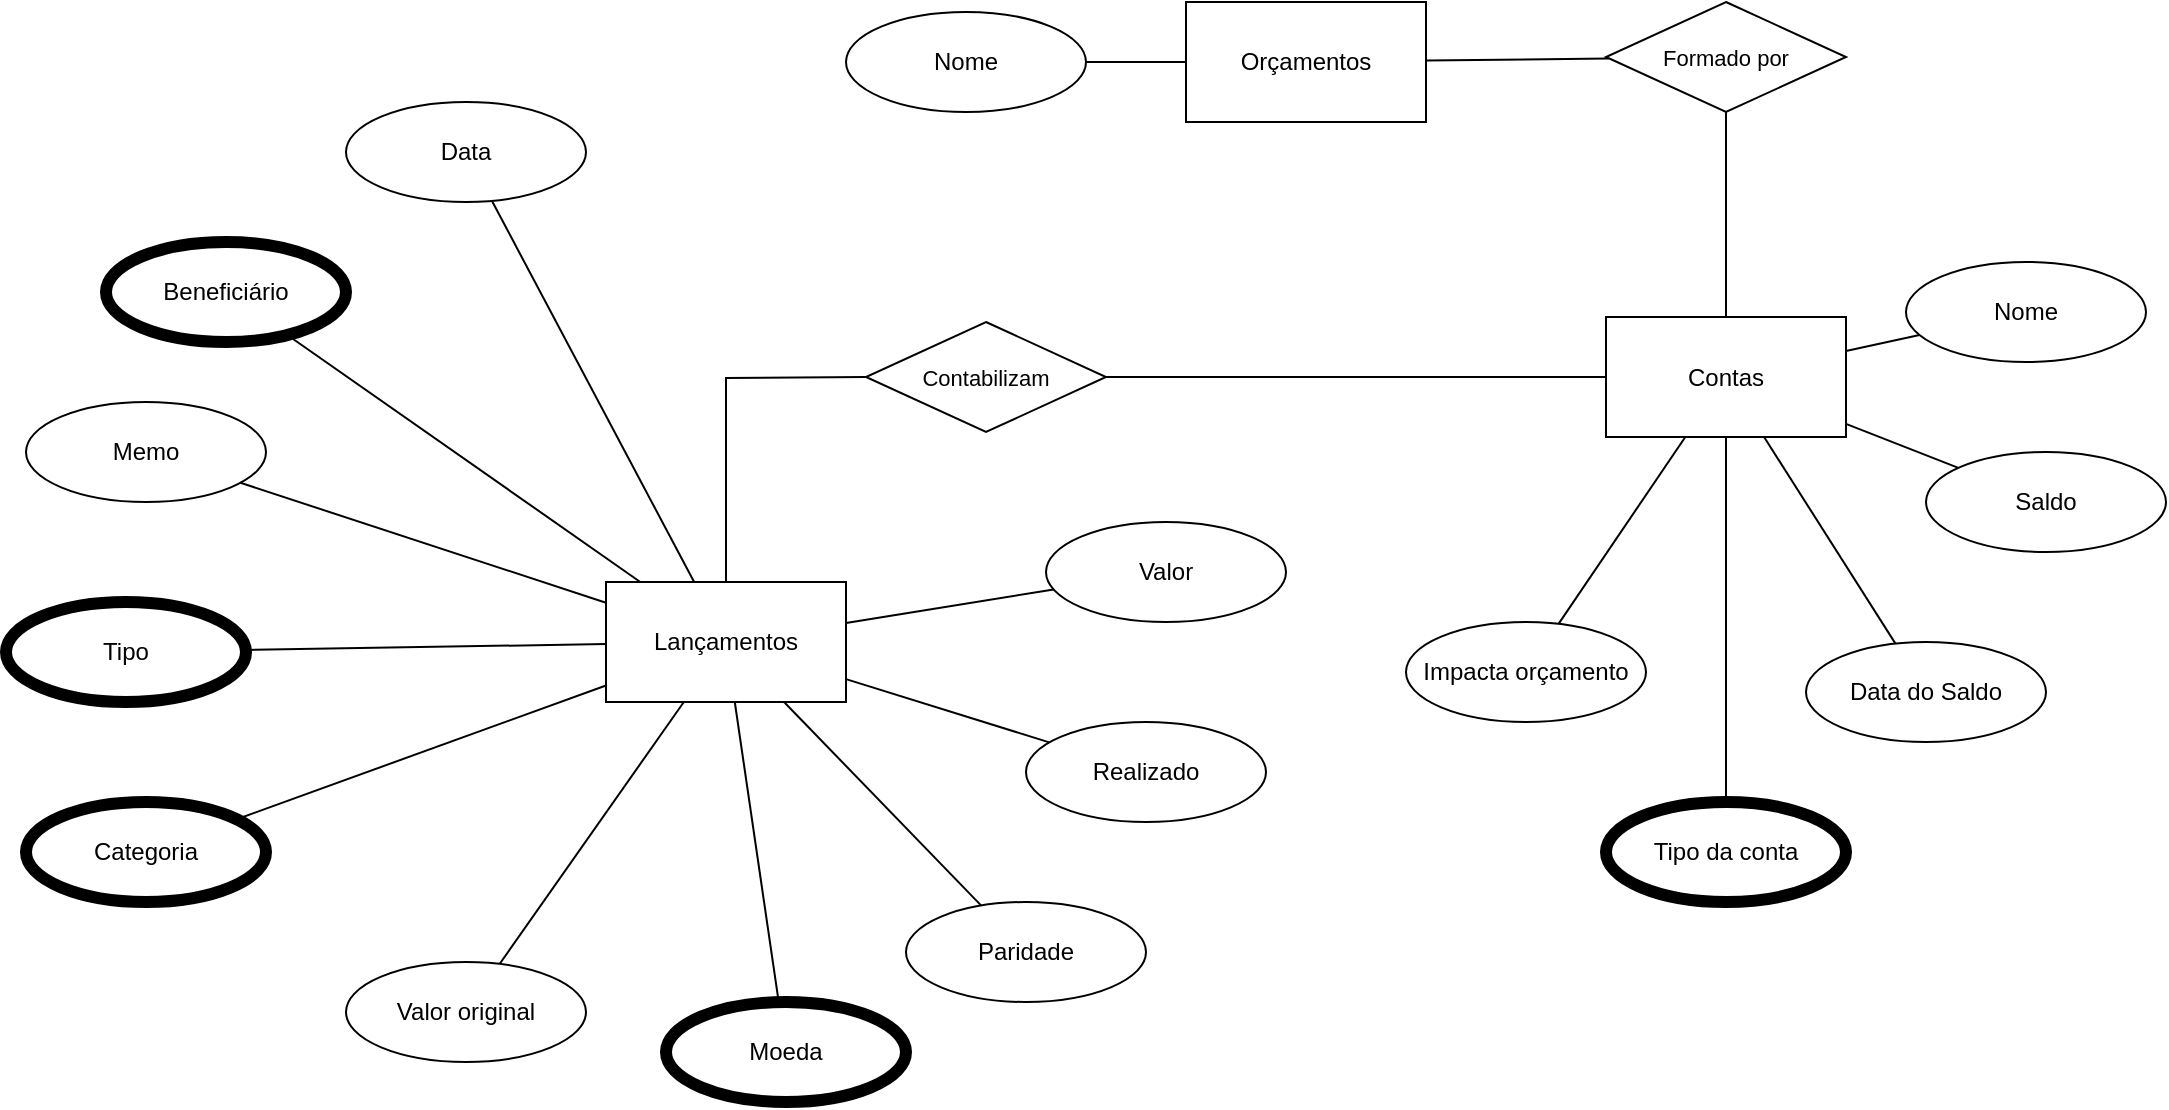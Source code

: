 <mxfile version="26.2.2">
  <diagram name="Página-1" id="8uvx_EoGPA2XAXAzlfdE">
    <mxGraphModel dx="1500" dy="660" grid="1" gridSize="10" guides="1" tooltips="1" connect="1" arrows="1" fold="1" page="1" pageScale="1" pageWidth="827" pageHeight="1169" math="0" shadow="0">
      <root>
        <mxCell id="0" />
        <mxCell id="1" parent="0" />
        <mxCell id="b7Jrvc5tre1kZIAGIm_a-3" style="rounded=0;orthogonalLoop=1;jettySize=auto;html=1;endArrow=none;startFill=0;" parent="1" source="b7Jrvc5tre1kZIAGIm_a-1" target="b7Jrvc5tre1kZIAGIm_a-2" edge="1">
          <mxGeometry relative="1" as="geometry" />
        </mxCell>
        <mxCell id="b7Jrvc5tre1kZIAGIm_a-1" value="Orçamentos" style="rounded=0;whiteSpace=wrap;html=1;" parent="1" vertex="1">
          <mxGeometry x="800" y="310" width="120" height="60" as="geometry" />
        </mxCell>
        <mxCell id="b7Jrvc5tre1kZIAGIm_a-2" value="Nome" style="ellipse;whiteSpace=wrap;html=1;" parent="1" vertex="1">
          <mxGeometry x="630" y="315" width="120" height="50" as="geometry" />
        </mxCell>
        <mxCell id="b7Jrvc5tre1kZIAGIm_a-10" style="edgeStyle=none;shape=connector;rounded=0;orthogonalLoop=1;jettySize=auto;html=1;strokeColor=default;align=center;verticalAlign=middle;fontFamily=Helvetica;fontSize=11;fontColor=default;labelBackgroundColor=default;endArrow=none;startFill=0;" parent="1" source="b7Jrvc5tre1kZIAGIm_a-5" target="b7Jrvc5tre1kZIAGIm_a-9" edge="1">
          <mxGeometry relative="1" as="geometry">
            <mxPoint x="1053.455" y="373.416" as="sourcePoint" />
          </mxGeometry>
        </mxCell>
        <mxCell id="b7Jrvc5tre1kZIAGIm_a-5" value="Formado por" style="rhombus;whiteSpace=wrap;html=1;fontFamily=Helvetica;fontSize=11;fontColor=default;labelBackgroundColor=default;" parent="1" vertex="1">
          <mxGeometry x="1010" y="310" width="120" height="55" as="geometry" />
        </mxCell>
        <mxCell id="b7Jrvc5tre1kZIAGIm_a-6" style="edgeStyle=none;shape=connector;rounded=0;orthogonalLoop=1;jettySize=auto;html=1;strokeColor=default;align=center;verticalAlign=middle;fontFamily=Helvetica;fontSize=11;fontColor=default;labelBackgroundColor=default;endArrow=none;startFill=0;" parent="1" source="b7Jrvc5tre1kZIAGIm_a-1" target="b7Jrvc5tre1kZIAGIm_a-5" edge="1">
          <mxGeometry relative="1" as="geometry" />
        </mxCell>
        <mxCell id="b7Jrvc5tre1kZIAGIm_a-19" style="edgeStyle=none;shape=connector;rounded=0;orthogonalLoop=1;jettySize=auto;html=1;strokeColor=default;align=center;verticalAlign=middle;fontFamily=Helvetica;fontSize=11;fontColor=default;labelBackgroundColor=default;startFill=0;endArrow=none;" parent="1" source="b7Jrvc5tre1kZIAGIm_a-9" target="b7Jrvc5tre1kZIAGIm_a-18" edge="1">
          <mxGeometry relative="1" as="geometry" />
        </mxCell>
        <mxCell id="b7Jrvc5tre1kZIAGIm_a-9" value="Contas" style="rounded=0;whiteSpace=wrap;html=1;" parent="1" vertex="1">
          <mxGeometry x="1010" y="467.5" width="120" height="60" as="geometry" />
        </mxCell>
        <mxCell id="b7Jrvc5tre1kZIAGIm_a-14" style="edgeStyle=none;shape=connector;rounded=0;orthogonalLoop=1;jettySize=auto;html=1;strokeColor=default;align=center;verticalAlign=middle;fontFamily=Helvetica;fontSize=11;fontColor=default;labelBackgroundColor=default;endArrow=none;startFill=0;" parent="1" source="b7Jrvc5tre1kZIAGIm_a-11" target="b7Jrvc5tre1kZIAGIm_a-9" edge="1">
          <mxGeometry relative="1" as="geometry" />
        </mxCell>
        <mxCell id="b7Jrvc5tre1kZIAGIm_a-11" value="Nome" style="ellipse;whiteSpace=wrap;html=1;" parent="1" vertex="1">
          <mxGeometry x="1160" y="440" width="120" height="50" as="geometry" />
        </mxCell>
        <mxCell id="b7Jrvc5tre1kZIAGIm_a-15" style="edgeStyle=none;shape=connector;rounded=0;orthogonalLoop=1;jettySize=auto;html=1;strokeColor=default;align=center;verticalAlign=middle;fontFamily=Helvetica;fontSize=11;fontColor=default;labelBackgroundColor=default;endArrow=none;startFill=0;" parent="1" source="b7Jrvc5tre1kZIAGIm_a-12" target="b7Jrvc5tre1kZIAGIm_a-9" edge="1">
          <mxGeometry relative="1" as="geometry" />
        </mxCell>
        <mxCell id="b7Jrvc5tre1kZIAGIm_a-12" value="Saldo" style="ellipse;whiteSpace=wrap;html=1;" parent="1" vertex="1">
          <mxGeometry x="1170" y="535" width="120" height="50" as="geometry" />
        </mxCell>
        <mxCell id="b7Jrvc5tre1kZIAGIm_a-16" style="edgeStyle=none;shape=connector;rounded=0;orthogonalLoop=1;jettySize=auto;html=1;strokeColor=default;align=center;verticalAlign=middle;fontFamily=Helvetica;fontSize=11;fontColor=default;labelBackgroundColor=default;endArrow=none;startFill=0;" parent="1" source="b7Jrvc5tre1kZIAGIm_a-13" target="b7Jrvc5tre1kZIAGIm_a-9" edge="1">
          <mxGeometry relative="1" as="geometry" />
        </mxCell>
        <mxCell id="b7Jrvc5tre1kZIAGIm_a-13" value="Data do Saldo" style="ellipse;whiteSpace=wrap;html=1;" parent="1" vertex="1">
          <mxGeometry x="1110" y="630" width="120" height="50" as="geometry" />
        </mxCell>
        <mxCell id="b7Jrvc5tre1kZIAGIm_a-18" value="Tipo da conta" style="ellipse;whiteSpace=wrap;html=1;strokeWidth=6;" parent="1" vertex="1">
          <mxGeometry x="1010" y="710" width="120" height="50" as="geometry" />
        </mxCell>
        <mxCell id="b7Jrvc5tre1kZIAGIm_a-24" style="edgeStyle=none;shape=connector;rounded=0;orthogonalLoop=1;jettySize=auto;html=1;strokeColor=default;align=center;verticalAlign=middle;fontFamily=Helvetica;fontSize=11;fontColor=default;labelBackgroundColor=default;startFill=0;endArrow=none;exitX=0;exitY=0.5;exitDx=0;exitDy=0;" parent="1" source="b7Jrvc5tre1kZIAGIm_a-21" target="b7Jrvc5tre1kZIAGIm_a-23" edge="1">
          <mxGeometry relative="1" as="geometry">
            <Array as="points">
              <mxPoint x="570" y="498" />
            </Array>
          </mxGeometry>
        </mxCell>
        <mxCell id="b7Jrvc5tre1kZIAGIm_a-21" value="Contabilizam" style="rhombus;whiteSpace=wrap;html=1;fontFamily=Helvetica;fontSize=11;fontColor=default;labelBackgroundColor=default;" parent="1" vertex="1">
          <mxGeometry x="640" y="470" width="120" height="55" as="geometry" />
        </mxCell>
        <mxCell id="b7Jrvc5tre1kZIAGIm_a-22" style="edgeStyle=none;shape=connector;rounded=0;orthogonalLoop=1;jettySize=auto;html=1;strokeColor=default;align=center;verticalAlign=middle;fontFamily=Helvetica;fontSize=11;fontColor=default;labelBackgroundColor=default;startFill=0;endArrow=none;" parent="1" source="b7Jrvc5tre1kZIAGIm_a-9" target="b7Jrvc5tre1kZIAGIm_a-21" edge="1">
          <mxGeometry relative="1" as="geometry" />
        </mxCell>
        <mxCell id="b7Jrvc5tre1kZIAGIm_a-23" value="Lançamentos" style="rounded=0;whiteSpace=wrap;html=1;" parent="1" vertex="1">
          <mxGeometry x="510" y="600" width="120" height="60" as="geometry" />
        </mxCell>
        <mxCell id="b7Jrvc5tre1kZIAGIm_a-26" style="edgeStyle=none;shape=connector;rounded=0;orthogonalLoop=1;jettySize=auto;html=1;strokeColor=default;align=center;verticalAlign=middle;fontFamily=Helvetica;fontSize=11;fontColor=default;labelBackgroundColor=default;startFill=0;endArrow=none;" parent="1" source="b7Jrvc5tre1kZIAGIm_a-25" target="b7Jrvc5tre1kZIAGIm_a-9" edge="1">
          <mxGeometry relative="1" as="geometry" />
        </mxCell>
        <mxCell id="b7Jrvc5tre1kZIAGIm_a-25" value="Impacta orçamento" style="ellipse;whiteSpace=wrap;html=1;" parent="1" vertex="1">
          <mxGeometry x="910" y="620" width="120" height="50" as="geometry" />
        </mxCell>
        <mxCell id="b7Jrvc5tre1kZIAGIm_a-31" style="edgeStyle=none;shape=connector;rounded=0;orthogonalLoop=1;jettySize=auto;html=1;strokeColor=default;align=center;verticalAlign=middle;fontFamily=Helvetica;fontSize=11;fontColor=default;labelBackgroundColor=default;startFill=0;endArrow=none;" parent="1" source="b7Jrvc5tre1kZIAGIm_a-27" target="b7Jrvc5tre1kZIAGIm_a-23" edge="1">
          <mxGeometry relative="1" as="geometry" />
        </mxCell>
        <mxCell id="b7Jrvc5tre1kZIAGIm_a-27" value="Data" style="ellipse;whiteSpace=wrap;html=1;" parent="1" vertex="1">
          <mxGeometry x="380" y="360" width="120" height="50" as="geometry" />
        </mxCell>
        <mxCell id="b7Jrvc5tre1kZIAGIm_a-32" style="edgeStyle=none;shape=connector;rounded=0;orthogonalLoop=1;jettySize=auto;html=1;strokeColor=default;align=center;verticalAlign=middle;fontFamily=Helvetica;fontSize=11;fontColor=default;labelBackgroundColor=default;startFill=0;endArrow=none;" parent="1" source="b7Jrvc5tre1kZIAGIm_a-28" target="b7Jrvc5tre1kZIAGIm_a-23" edge="1">
          <mxGeometry relative="1" as="geometry" />
        </mxCell>
        <mxCell id="b7Jrvc5tre1kZIAGIm_a-28" value="Beneficiário" style="ellipse;whiteSpace=wrap;html=1;strokeColor=default;strokeWidth=6;" parent="1" vertex="1">
          <mxGeometry x="260" y="430" width="120" height="50" as="geometry" />
        </mxCell>
        <mxCell id="b7Jrvc5tre1kZIAGIm_a-34" style="edgeStyle=none;shape=connector;rounded=0;orthogonalLoop=1;jettySize=auto;html=1;strokeColor=default;align=center;verticalAlign=middle;fontFamily=Helvetica;fontSize=11;fontColor=default;labelBackgroundColor=default;startFill=0;endArrow=none;" parent="1" source="b7Jrvc5tre1kZIAGIm_a-30" target="b7Jrvc5tre1kZIAGIm_a-23" edge="1">
          <mxGeometry relative="1" as="geometry" />
        </mxCell>
        <mxCell id="b7Jrvc5tre1kZIAGIm_a-30" value="Memo" style="ellipse;whiteSpace=wrap;html=1;" parent="1" vertex="1">
          <mxGeometry x="220" y="510" width="120" height="50" as="geometry" />
        </mxCell>
        <mxCell id="b7Jrvc5tre1kZIAGIm_a-36" style="edgeStyle=none;shape=connector;rounded=0;orthogonalLoop=1;jettySize=auto;html=1;strokeColor=default;align=center;verticalAlign=middle;fontFamily=Helvetica;fontSize=11;fontColor=default;labelBackgroundColor=default;startFill=0;endArrow=none;" parent="1" source="b7Jrvc5tre1kZIAGIm_a-35" target="b7Jrvc5tre1kZIAGIm_a-23" edge="1">
          <mxGeometry relative="1" as="geometry" />
        </mxCell>
        <mxCell id="b7Jrvc5tre1kZIAGIm_a-35" value="Valor" style="ellipse;whiteSpace=wrap;html=1;" parent="1" vertex="1">
          <mxGeometry x="730" y="570" width="120" height="50" as="geometry" />
        </mxCell>
        <mxCell id="b7Jrvc5tre1kZIAGIm_a-38" style="edgeStyle=none;shape=connector;rounded=0;orthogonalLoop=1;jettySize=auto;html=1;strokeColor=default;align=center;verticalAlign=middle;fontFamily=Helvetica;fontSize=11;fontColor=default;labelBackgroundColor=default;startFill=0;endArrow=none;" parent="1" source="b7Jrvc5tre1kZIAGIm_a-37" target="b7Jrvc5tre1kZIAGIm_a-23" edge="1">
          <mxGeometry relative="1" as="geometry" />
        </mxCell>
        <mxCell id="b7Jrvc5tre1kZIAGIm_a-37" value="Tipo" style="ellipse;whiteSpace=wrap;html=1;strokeWidth=6;perimeterSpacing=0;" parent="1" vertex="1">
          <mxGeometry x="210" y="610" width="120" height="50" as="geometry" />
        </mxCell>
        <mxCell id="b7Jrvc5tre1kZIAGIm_a-41" style="edgeStyle=none;shape=connector;rounded=0;orthogonalLoop=1;jettySize=auto;html=1;strokeColor=default;align=center;verticalAlign=middle;fontFamily=Helvetica;fontSize=11;fontColor=default;labelBackgroundColor=default;startFill=0;endArrow=none;" parent="1" source="b7Jrvc5tre1kZIAGIm_a-40" target="b7Jrvc5tre1kZIAGIm_a-23" edge="1">
          <mxGeometry relative="1" as="geometry" />
        </mxCell>
        <mxCell id="b7Jrvc5tre1kZIAGIm_a-40" value="Moeda" style="ellipse;whiteSpace=wrap;html=1;strokeWidth=6;" parent="1" vertex="1">
          <mxGeometry x="540" y="810" width="120" height="50" as="geometry" />
        </mxCell>
        <mxCell id="b7Jrvc5tre1kZIAGIm_a-44" style="edgeStyle=none;shape=connector;rounded=0;orthogonalLoop=1;jettySize=auto;html=1;strokeColor=default;align=center;verticalAlign=middle;fontFamily=Helvetica;fontSize=11;fontColor=default;labelBackgroundColor=default;startFill=0;endArrow=none;" parent="1" source="b7Jrvc5tre1kZIAGIm_a-43" target="b7Jrvc5tre1kZIAGIm_a-23" edge="1">
          <mxGeometry relative="1" as="geometry" />
        </mxCell>
        <mxCell id="b7Jrvc5tre1kZIAGIm_a-43" value="Paridade" style="ellipse;whiteSpace=wrap;html=1;" parent="1" vertex="1">
          <mxGeometry x="660" y="760" width="120" height="50" as="geometry" />
        </mxCell>
        <mxCell id="b7Jrvc5tre1kZIAGIm_a-46" style="edgeStyle=none;shape=connector;rounded=0;orthogonalLoop=1;jettySize=auto;html=1;strokeColor=default;align=center;verticalAlign=middle;fontFamily=Helvetica;fontSize=11;fontColor=default;labelBackgroundColor=default;startFill=0;endArrow=none;" parent="1" source="b7Jrvc5tre1kZIAGIm_a-45" target="b7Jrvc5tre1kZIAGIm_a-23" edge="1">
          <mxGeometry relative="1" as="geometry" />
        </mxCell>
        <mxCell id="b7Jrvc5tre1kZIAGIm_a-45" value="Realizado" style="ellipse;whiteSpace=wrap;html=1;" parent="1" vertex="1">
          <mxGeometry x="720" y="670" width="120" height="50" as="geometry" />
        </mxCell>
        <mxCell id="b7Jrvc5tre1kZIAGIm_a-48" style="edgeStyle=none;shape=connector;rounded=0;orthogonalLoop=1;jettySize=auto;html=1;strokeColor=default;align=center;verticalAlign=middle;fontFamily=Helvetica;fontSize=11;fontColor=default;labelBackgroundColor=default;startFill=0;endArrow=none;" parent="1" source="b7Jrvc5tre1kZIAGIm_a-47" target="b7Jrvc5tre1kZIAGIm_a-23" edge="1">
          <mxGeometry relative="1" as="geometry" />
        </mxCell>
        <mxCell id="b7Jrvc5tre1kZIAGIm_a-47" value="Valor original" style="ellipse;whiteSpace=wrap;html=1;" parent="1" vertex="1">
          <mxGeometry x="380" y="790" width="120" height="50" as="geometry" />
        </mxCell>
        <mxCell id="b7Jrvc5tre1kZIAGIm_a-53" style="edgeStyle=none;shape=connector;rounded=0;orthogonalLoop=1;jettySize=auto;html=1;strokeColor=default;align=center;verticalAlign=middle;fontFamily=Helvetica;fontSize=11;fontColor=default;labelBackgroundColor=default;startFill=0;endArrow=none;" parent="1" source="b7Jrvc5tre1kZIAGIm_a-52" target="b7Jrvc5tre1kZIAGIm_a-23" edge="1">
          <mxGeometry relative="1" as="geometry" />
        </mxCell>
        <mxCell id="b7Jrvc5tre1kZIAGIm_a-52" value="Categoria" style="ellipse;whiteSpace=wrap;html=1;strokeWidth=6;perimeterSpacing=0;" parent="1" vertex="1">
          <mxGeometry x="220" y="710" width="120" height="50" as="geometry" />
        </mxCell>
      </root>
    </mxGraphModel>
  </diagram>
</mxfile>
